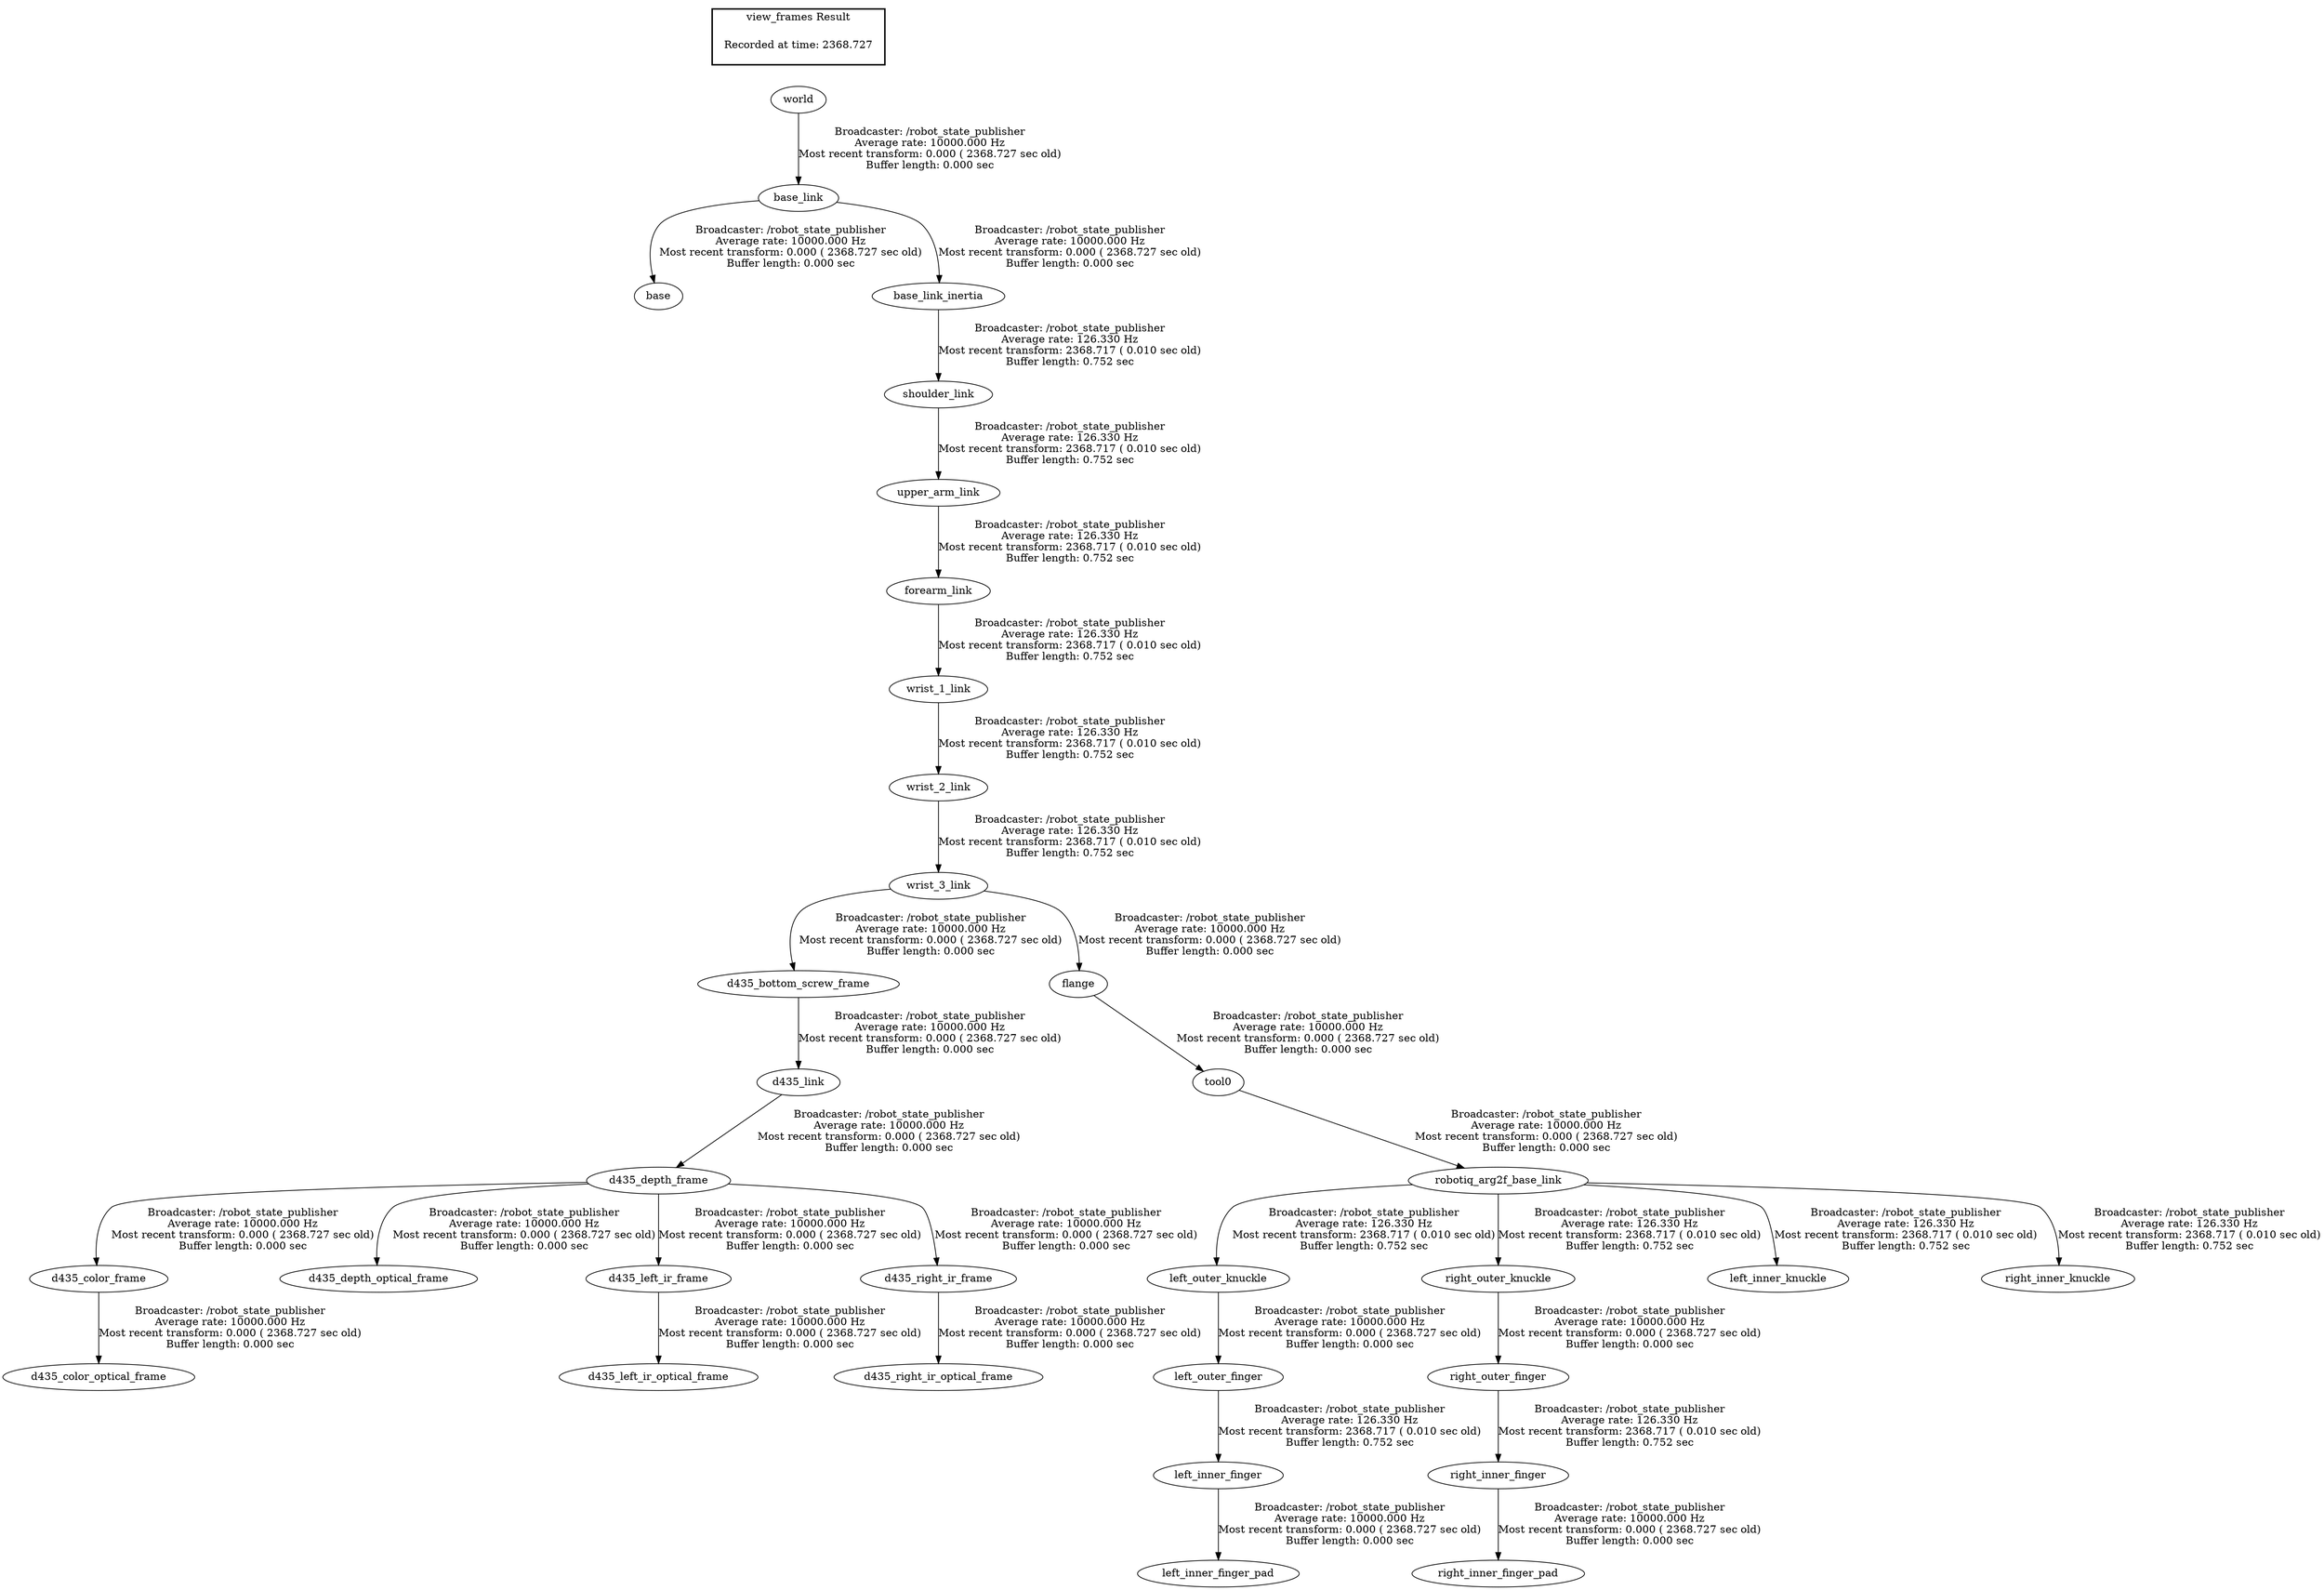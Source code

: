 digraph G {
"base_link" -> "base"[label="Broadcaster: /robot_state_publisher\nAverage rate: 10000.000 Hz\nMost recent transform: 0.000 ( 2368.727 sec old)\nBuffer length: 0.000 sec\n"];
"world" -> "base_link"[label="Broadcaster: /robot_state_publisher\nAverage rate: 10000.000 Hz\nMost recent transform: 0.000 ( 2368.727 sec old)\nBuffer length: 0.000 sec\n"];
"base_link" -> "base_link_inertia"[label="Broadcaster: /robot_state_publisher\nAverage rate: 10000.000 Hz\nMost recent transform: 0.000 ( 2368.727 sec old)\nBuffer length: 0.000 sec\n"];
"d435_depth_frame" -> "d435_color_frame"[label="Broadcaster: /robot_state_publisher\nAverage rate: 10000.000 Hz\nMost recent transform: 0.000 ( 2368.727 sec old)\nBuffer length: 0.000 sec\n"];
"d435_link" -> "d435_depth_frame"[label="Broadcaster: /robot_state_publisher\nAverage rate: 10000.000 Hz\nMost recent transform: 0.000 ( 2368.727 sec old)\nBuffer length: 0.000 sec\n"];
"d435_color_frame" -> "d435_color_optical_frame"[label="Broadcaster: /robot_state_publisher\nAverage rate: 10000.000 Hz\nMost recent transform: 0.000 ( 2368.727 sec old)\nBuffer length: 0.000 sec\n"];
"d435_bottom_screw_frame" -> "d435_link"[label="Broadcaster: /robot_state_publisher\nAverage rate: 10000.000 Hz\nMost recent transform: 0.000 ( 2368.727 sec old)\nBuffer length: 0.000 sec\n"];
"d435_depth_frame" -> "d435_depth_optical_frame"[label="Broadcaster: /robot_state_publisher\nAverage rate: 10000.000 Hz\nMost recent transform: 0.000 ( 2368.727 sec old)\nBuffer length: 0.000 sec\n"];
"wrist_3_link" -> "d435_bottom_screw_frame"[label="Broadcaster: /robot_state_publisher\nAverage rate: 10000.000 Hz\nMost recent transform: 0.000 ( 2368.727 sec old)\nBuffer length: 0.000 sec\n"];
"wrist_2_link" -> "wrist_3_link"[label="Broadcaster: /robot_state_publisher\nAverage rate: 126.330 Hz\nMost recent transform: 2368.717 ( 0.010 sec old)\nBuffer length: 0.752 sec\n"];
"d435_depth_frame" -> "d435_left_ir_frame"[label="Broadcaster: /robot_state_publisher\nAverage rate: 10000.000 Hz\nMost recent transform: 0.000 ( 2368.727 sec old)\nBuffer length: 0.000 sec\n"];
"d435_left_ir_frame" -> "d435_left_ir_optical_frame"[label="Broadcaster: /robot_state_publisher\nAverage rate: 10000.000 Hz\nMost recent transform: 0.000 ( 2368.727 sec old)\nBuffer length: 0.000 sec\n"];
"d435_depth_frame" -> "d435_right_ir_frame"[label="Broadcaster: /robot_state_publisher\nAverage rate: 10000.000 Hz\nMost recent transform: 0.000 ( 2368.727 sec old)\nBuffer length: 0.000 sec\n"];
"d435_right_ir_frame" -> "d435_right_ir_optical_frame"[label="Broadcaster: /robot_state_publisher\nAverage rate: 10000.000 Hz\nMost recent transform: 0.000 ( 2368.727 sec old)\nBuffer length: 0.000 sec\n"];
"flange" -> "tool0"[label="Broadcaster: /robot_state_publisher\nAverage rate: 10000.000 Hz\nMost recent transform: 0.000 ( 2368.727 sec old)\nBuffer length: 0.000 sec\n"];
"wrist_3_link" -> "flange"[label="Broadcaster: /robot_state_publisher\nAverage rate: 10000.000 Hz\nMost recent transform: 0.000 ( 2368.727 sec old)\nBuffer length: 0.000 sec\n"];
"left_inner_finger" -> "left_inner_finger_pad"[label="Broadcaster: /robot_state_publisher\nAverage rate: 10000.000 Hz\nMost recent transform: 0.000 ( 2368.727 sec old)\nBuffer length: 0.000 sec\n"];
"left_outer_finger" -> "left_inner_finger"[label="Broadcaster: /robot_state_publisher\nAverage rate: 126.330 Hz\nMost recent transform: 2368.717 ( 0.010 sec old)\nBuffer length: 0.752 sec\n"];
"left_outer_knuckle" -> "left_outer_finger"[label="Broadcaster: /robot_state_publisher\nAverage rate: 10000.000 Hz\nMost recent transform: 0.000 ( 2368.727 sec old)\nBuffer length: 0.000 sec\n"];
"robotiq_arg2f_base_link" -> "left_outer_knuckle"[label="Broadcaster: /robot_state_publisher\nAverage rate: 126.330 Hz\nMost recent transform: 2368.717 ( 0.010 sec old)\nBuffer length: 0.752 sec\n"];
"right_inner_finger" -> "right_inner_finger_pad"[label="Broadcaster: /robot_state_publisher\nAverage rate: 10000.000 Hz\nMost recent transform: 0.000 ( 2368.727 sec old)\nBuffer length: 0.000 sec\n"];
"right_outer_finger" -> "right_inner_finger"[label="Broadcaster: /robot_state_publisher\nAverage rate: 126.330 Hz\nMost recent transform: 2368.717 ( 0.010 sec old)\nBuffer length: 0.752 sec\n"];
"right_outer_knuckle" -> "right_outer_finger"[label="Broadcaster: /robot_state_publisher\nAverage rate: 10000.000 Hz\nMost recent transform: 0.000 ( 2368.727 sec old)\nBuffer length: 0.000 sec\n"];
"robotiq_arg2f_base_link" -> "right_outer_knuckle"[label="Broadcaster: /robot_state_publisher\nAverage rate: 126.330 Hz\nMost recent transform: 2368.717 ( 0.010 sec old)\nBuffer length: 0.752 sec\n"];
"tool0" -> "robotiq_arg2f_base_link"[label="Broadcaster: /robot_state_publisher\nAverage rate: 10000.000 Hz\nMost recent transform: 0.000 ( 2368.727 sec old)\nBuffer length: 0.000 sec\n"];
"upper_arm_link" -> "forearm_link"[label="Broadcaster: /robot_state_publisher\nAverage rate: 126.330 Hz\nMost recent transform: 2368.717 ( 0.010 sec old)\nBuffer length: 0.752 sec\n"];
"shoulder_link" -> "upper_arm_link"[label="Broadcaster: /robot_state_publisher\nAverage rate: 126.330 Hz\nMost recent transform: 2368.717 ( 0.010 sec old)\nBuffer length: 0.752 sec\n"];
"robotiq_arg2f_base_link" -> "left_inner_knuckle"[label="Broadcaster: /robot_state_publisher\nAverage rate: 126.330 Hz\nMost recent transform: 2368.717 ( 0.010 sec old)\nBuffer length: 0.752 sec\n"];
"robotiq_arg2f_base_link" -> "right_inner_knuckle"[label="Broadcaster: /robot_state_publisher\nAverage rate: 126.330 Hz\nMost recent transform: 2368.717 ( 0.010 sec old)\nBuffer length: 0.752 sec\n"];
"base_link_inertia" -> "shoulder_link"[label="Broadcaster: /robot_state_publisher\nAverage rate: 126.330 Hz\nMost recent transform: 2368.717 ( 0.010 sec old)\nBuffer length: 0.752 sec\n"];
"forearm_link" -> "wrist_1_link"[label="Broadcaster: /robot_state_publisher\nAverage rate: 126.330 Hz\nMost recent transform: 2368.717 ( 0.010 sec old)\nBuffer length: 0.752 sec\n"];
"wrist_1_link" -> "wrist_2_link"[label="Broadcaster: /robot_state_publisher\nAverage rate: 126.330 Hz\nMost recent transform: 2368.717 ( 0.010 sec old)\nBuffer length: 0.752 sec\n"];
edge [style=invis];
 subgraph cluster_legend { style=bold; color=black; label ="view_frames Result";
"Recorded at time: 2368.727"[ shape=plaintext ] ;
 }->"world";
}